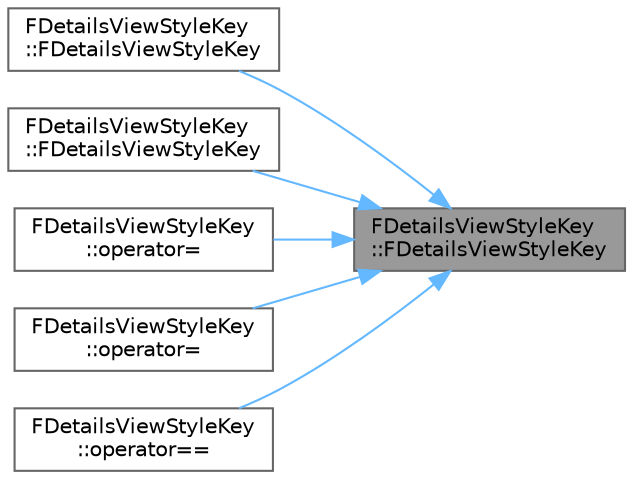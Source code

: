 digraph "FDetailsViewStyleKey::FDetailsViewStyleKey"
{
 // INTERACTIVE_SVG=YES
 // LATEX_PDF_SIZE
  bgcolor="transparent";
  edge [fontname=Helvetica,fontsize=10,labelfontname=Helvetica,labelfontsize=10];
  node [fontname=Helvetica,fontsize=10,shape=box,height=0.2,width=0.4];
  rankdir="RL";
  Node1 [id="Node000001",label="FDetailsViewStyleKey\l::FDetailsViewStyleKey",height=0.2,width=0.4,color="gray40", fillcolor="grey60", style="filled", fontcolor="black",tooltip="Default constructor for."];
  Node1 -> Node2 [id="edge1_Node000001_Node000002",dir="back",color="steelblue1",style="solid",tooltip=" "];
  Node2 [id="Node000002",label="FDetailsViewStyleKey\l::FDetailsViewStyleKey",height=0.2,width=0.4,color="grey40", fillcolor="white", style="filled",URL="$d7/d6c/classFDetailsViewStyleKey.html#ad0eca49f050edb4f7271e484faa4f24f",tooltip="const Copy Constructor for"];
  Node1 -> Node3 [id="edge2_Node000001_Node000003",dir="back",color="steelblue1",style="solid",tooltip=" "];
  Node3 [id="Node000003",label="FDetailsViewStyleKey\l::FDetailsViewStyleKey",height=0.2,width=0.4,color="grey40", fillcolor="white", style="filled",URL="$d7/d6c/classFDetailsViewStyleKey.html#ada2c08e495ed651f8afefee788220c71",tooltip="Copy Constructor for."];
  Node1 -> Node4 [id="edge3_Node000001_Node000004",dir="back",color="steelblue1",style="solid",tooltip=" "];
  Node4 [id="Node000004",label="FDetailsViewStyleKey\l::operator=",height=0.2,width=0.4,color="grey40", fillcolor="white", style="filled",URL="$d7/d6c/classFDetailsViewStyleKey.html#a0beeb86a2546f3fad0f78012183bb776",tooltip="const assignment operator"];
  Node1 -> Node5 [id="edge4_Node000001_Node000005",dir="back",color="steelblue1",style="solid",tooltip=" "];
  Node5 [id="Node000005",label="FDetailsViewStyleKey\l::operator=",height=0.2,width=0.4,color="grey40", fillcolor="white", style="filled",URL="$d7/d6c/classFDetailsViewStyleKey.html#a3b71336f77cd257660c5bffde75144c8",tooltip="Assignment operator for."];
  Node1 -> Node6 [id="edge5_Node000001_Node000006",dir="back",color="steelblue1",style="solid",tooltip=" "];
  Node6 [id="Node000006",label="FDetailsViewStyleKey\l::operator==",height=0.2,width=0.4,color="grey40", fillcolor="white", style="filled",URL="$d7/d6c/classFDetailsViewStyleKey.html#af5bb85157b32503b337af49eadb18756",tooltip=" "];
}
